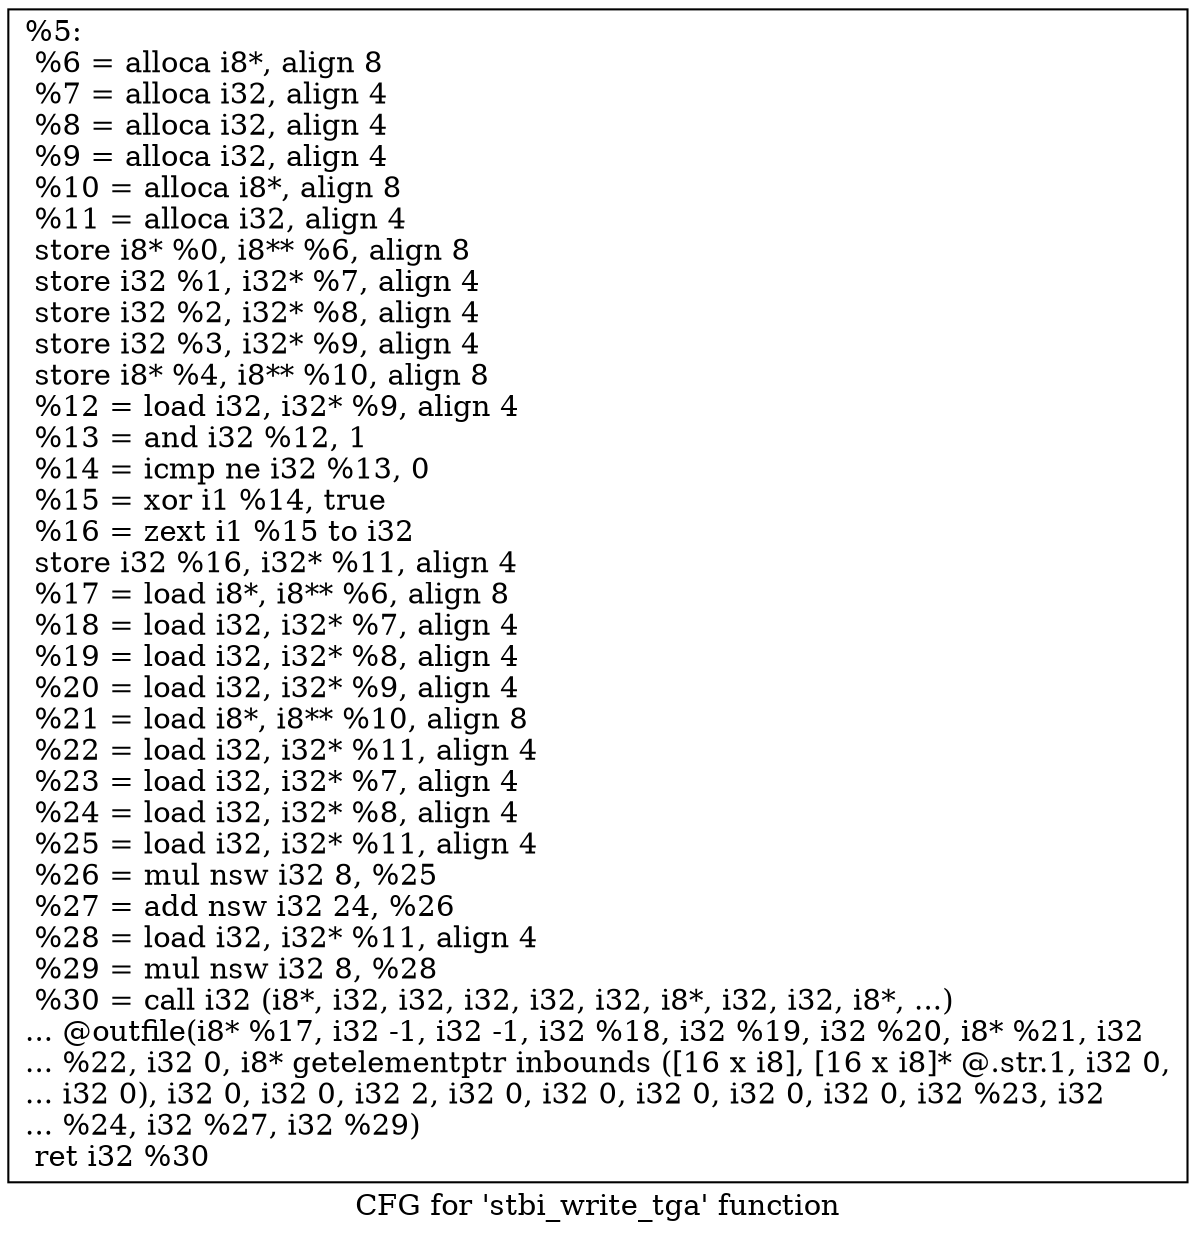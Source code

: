 digraph "CFG for 'stbi_write_tga' function" {
	label="CFG for 'stbi_write_tga' function";

	Node0x29621c0 [shape=record,label="{%5:\l  %6 = alloca i8*, align 8\l  %7 = alloca i32, align 4\l  %8 = alloca i32, align 4\l  %9 = alloca i32, align 4\l  %10 = alloca i8*, align 8\l  %11 = alloca i32, align 4\l  store i8* %0, i8** %6, align 8\l  store i32 %1, i32* %7, align 4\l  store i32 %2, i32* %8, align 4\l  store i32 %3, i32* %9, align 4\l  store i8* %4, i8** %10, align 8\l  %12 = load i32, i32* %9, align 4\l  %13 = and i32 %12, 1\l  %14 = icmp ne i32 %13, 0\l  %15 = xor i1 %14, true\l  %16 = zext i1 %15 to i32\l  store i32 %16, i32* %11, align 4\l  %17 = load i8*, i8** %6, align 8\l  %18 = load i32, i32* %7, align 4\l  %19 = load i32, i32* %8, align 4\l  %20 = load i32, i32* %9, align 4\l  %21 = load i8*, i8** %10, align 8\l  %22 = load i32, i32* %11, align 4\l  %23 = load i32, i32* %7, align 4\l  %24 = load i32, i32* %8, align 4\l  %25 = load i32, i32* %11, align 4\l  %26 = mul nsw i32 8, %25\l  %27 = add nsw i32 24, %26\l  %28 = load i32, i32* %11, align 4\l  %29 = mul nsw i32 8, %28\l  %30 = call i32 (i8*, i32, i32, i32, i32, i32, i8*, i32, i32, i8*, ...)\l... @outfile(i8* %17, i32 -1, i32 -1, i32 %18, i32 %19, i32 %20, i8* %21, i32\l... %22, i32 0, i8* getelementptr inbounds ([16 x i8], [16 x i8]* @.str.1, i32 0,\l... i32 0), i32 0, i32 0, i32 2, i32 0, i32 0, i32 0, i32 0, i32 0, i32 %23, i32\l... %24, i32 %27, i32 %29)\l  ret i32 %30\l}"];
}
